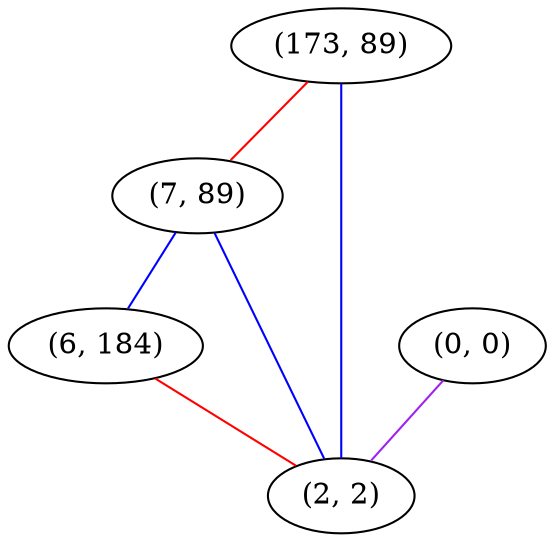 graph "" {
"(173, 89)";
"(7, 89)";
"(6, 184)";
"(0, 0)";
"(2, 2)";
"(173, 89)" -- "(2, 2)"  [color=blue, key=0, weight=3];
"(173, 89)" -- "(7, 89)"  [color=red, key=0, weight=1];
"(7, 89)" -- "(6, 184)"  [color=blue, key=0, weight=3];
"(7, 89)" -- "(2, 2)"  [color=blue, key=0, weight=3];
"(6, 184)" -- "(2, 2)"  [color=red, key=0, weight=1];
"(0, 0)" -- "(2, 2)"  [color=purple, key=0, weight=4];
}
